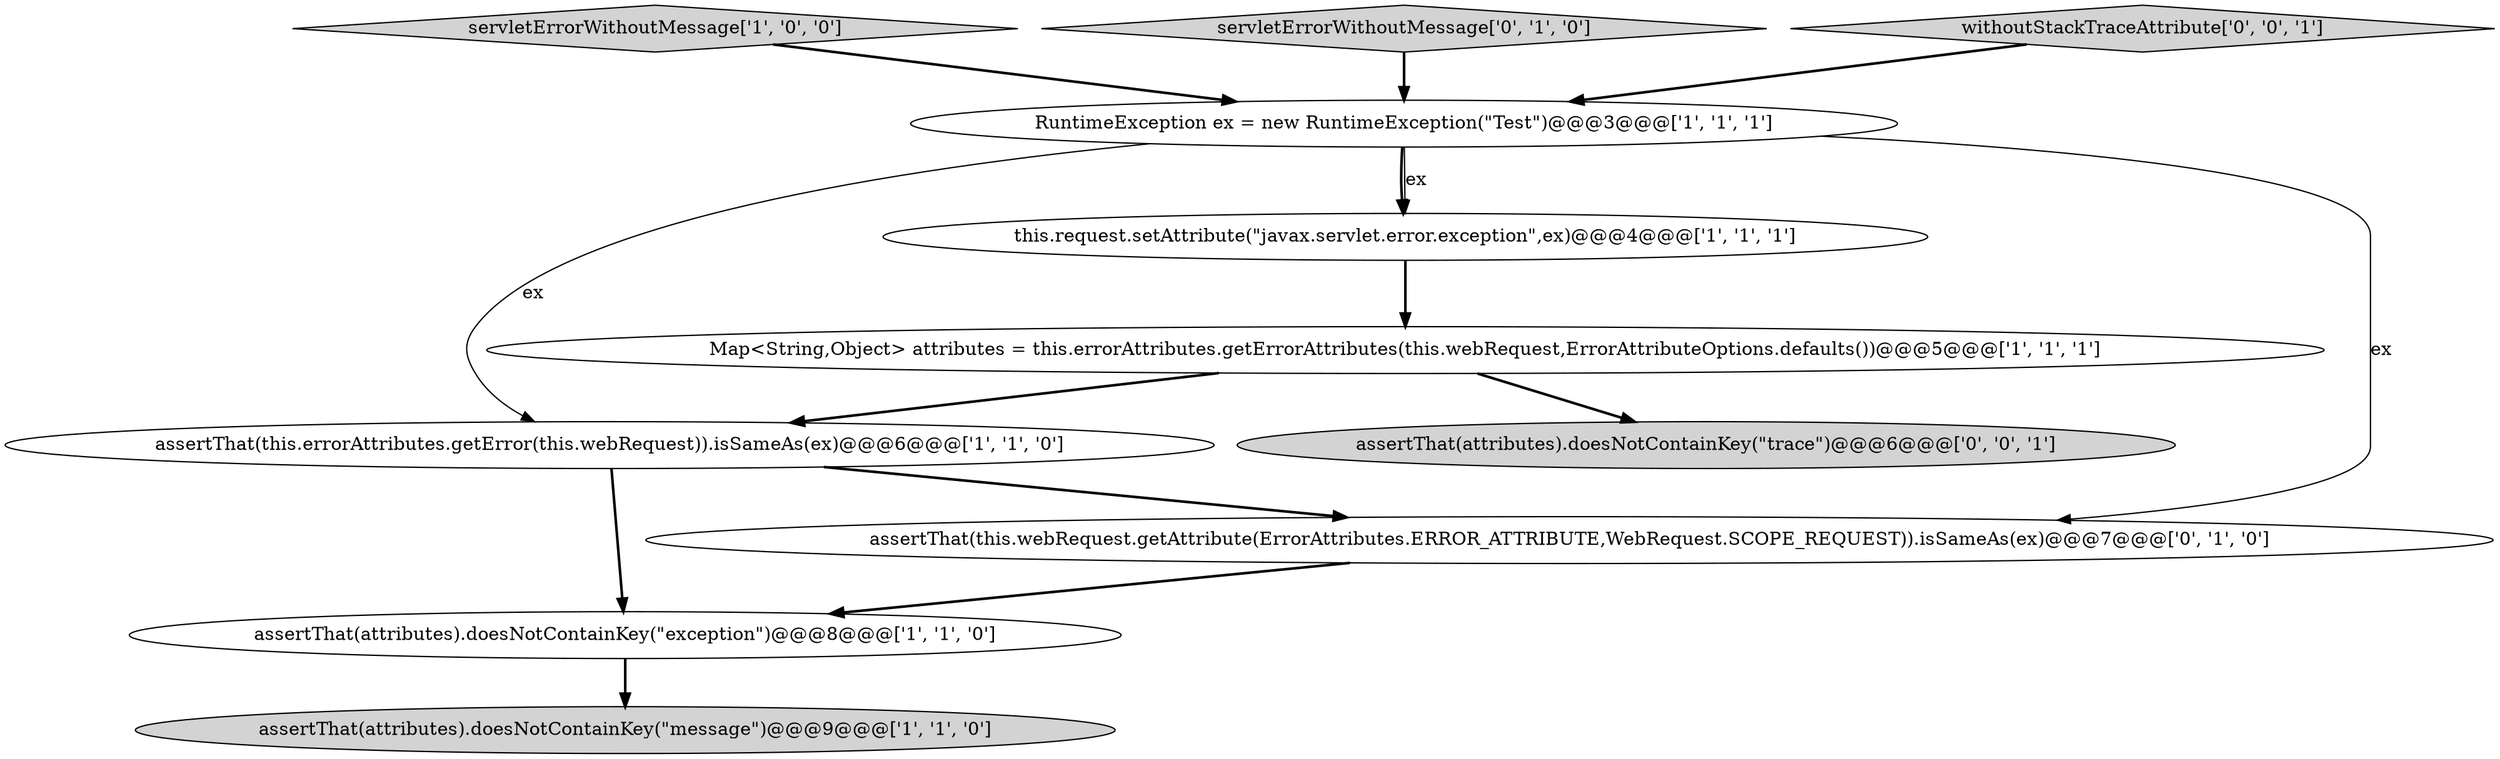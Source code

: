 digraph {
1 [style = filled, label = "assertThat(this.errorAttributes.getError(this.webRequest)).isSameAs(ex)@@@6@@@['1', '1', '0']", fillcolor = white, shape = ellipse image = "AAA0AAABBB1BBB"];
0 [style = filled, label = "Map<String,Object> attributes = this.errorAttributes.getErrorAttributes(this.webRequest,ErrorAttributeOptions.defaults())@@@5@@@['1', '1', '1']", fillcolor = white, shape = ellipse image = "AAA0AAABBB1BBB"];
2 [style = filled, label = "assertThat(attributes).doesNotContainKey(\"message\")@@@9@@@['1', '1', '0']", fillcolor = lightgray, shape = ellipse image = "AAA0AAABBB1BBB"];
4 [style = filled, label = "servletErrorWithoutMessage['1', '0', '0']", fillcolor = lightgray, shape = diamond image = "AAA0AAABBB1BBB"];
5 [style = filled, label = "RuntimeException ex = new RuntimeException(\"Test\")@@@3@@@['1', '1', '1']", fillcolor = white, shape = ellipse image = "AAA0AAABBB1BBB"];
3 [style = filled, label = "assertThat(attributes).doesNotContainKey(\"exception\")@@@8@@@['1', '1', '0']", fillcolor = white, shape = ellipse image = "AAA0AAABBB1BBB"];
9 [style = filled, label = "assertThat(attributes).doesNotContainKey(\"trace\")@@@6@@@['0', '0', '1']", fillcolor = lightgray, shape = ellipse image = "AAA0AAABBB3BBB"];
7 [style = filled, label = "servletErrorWithoutMessage['0', '1', '0']", fillcolor = lightgray, shape = diamond image = "AAA0AAABBB2BBB"];
6 [style = filled, label = "this.request.setAttribute(\"javax.servlet.error.exception\",ex)@@@4@@@['1', '1', '1']", fillcolor = white, shape = ellipse image = "AAA0AAABBB1BBB"];
8 [style = filled, label = "assertThat(this.webRequest.getAttribute(ErrorAttributes.ERROR_ATTRIBUTE,WebRequest.SCOPE_REQUEST)).isSameAs(ex)@@@7@@@['0', '1', '0']", fillcolor = white, shape = ellipse image = "AAA1AAABBB2BBB"];
10 [style = filled, label = "withoutStackTraceAttribute['0', '0', '1']", fillcolor = lightgray, shape = diamond image = "AAA0AAABBB3BBB"];
7->5 [style = bold, label=""];
6->0 [style = bold, label=""];
4->5 [style = bold, label=""];
1->8 [style = bold, label=""];
0->9 [style = bold, label=""];
5->8 [style = solid, label="ex"];
1->3 [style = bold, label=""];
10->5 [style = bold, label=""];
0->1 [style = bold, label=""];
8->3 [style = bold, label=""];
5->6 [style = bold, label=""];
5->1 [style = solid, label="ex"];
5->6 [style = solid, label="ex"];
3->2 [style = bold, label=""];
}
